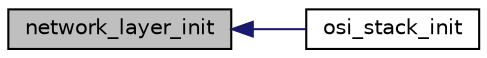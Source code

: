 digraph "network_layer_init"
{
  edge [fontname="Helvetica",fontsize="10",labelfontname="Helvetica",labelfontsize="10"];
  node [fontname="Helvetica",fontsize="10",shape=record];
  rankdir="LR";
  Node7 [label="network_layer_init",height=0.2,width=0.4,color="black", fillcolor="grey75", style="filled", fontcolor="black"];
  Node7 -> Node8 [dir="back",color="midnightblue",fontsize="10",style="solid",fontname="Helvetica"];
  Node8 [label="osi_stack_init",height=0.2,width=0.4,color="black", fillcolor="white", style="filled",URL="$osi_8h.html#aaede8908d48b81065dcf9be92e3f24c8",tooltip="Initializes the specified OSI-stack."];
}
